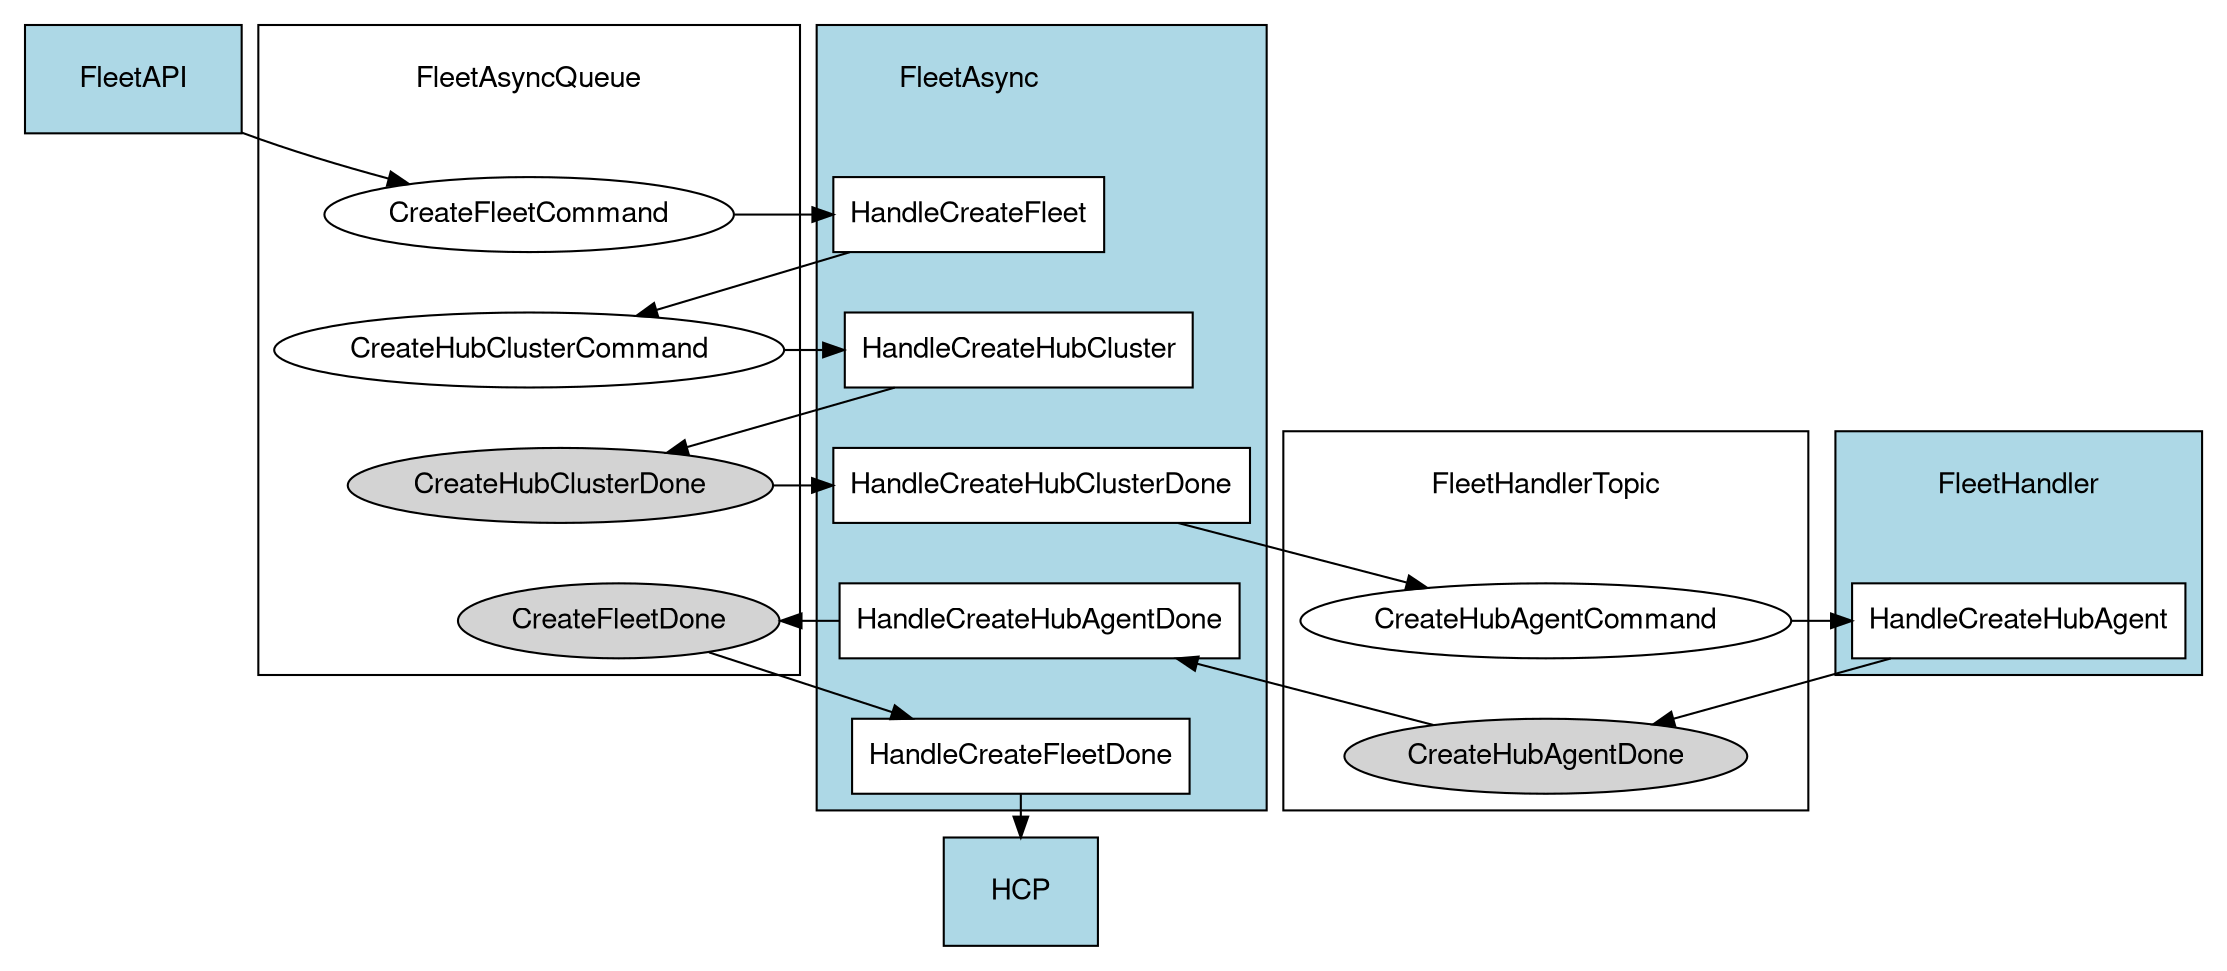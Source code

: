// This graph depicts the flow of CreateFleet.
digraph CreateFleet {
	fontname="Helvetica,Arial,sans-serif";
	node [fontname="Helvetica,Arial,sans-serif"];
	edge [fontname="Helvetica,Arial,sans-serif"];
    compound=true;
    nodesep="0.4 equally";
    ranksep="0.4 equally";

    // Components.
    node [color=lightblue];
    FleetAPI;
    FleetAsync;
    FleetHandler;
    HCP;

    // Queues.
    node [color=white];
    FleetAsyncQueue;
    FleetHandlerTopic;

    // Commands.
    node [shape=oval,style=filled,color=black,fillcolor=white];
    CreateFleetCommand;
    CreateHubClusterCommand;
    CreateHubAgentCommand;

    // Responses.
    node [shape=oval,style=filled,color=black,fillcolor=lightgrey];
    CreateFleetDone;
    CreateHubClusterDone;
    CreateHubAgentDone;

    // Handlers.
    node [shape=box,style=filled,color=black,fillcolor=white];
    HandleCreateFleet;
    HandleCreateFleetDone;
    HandleCreateHubCluster;
    HandleCreateHubClusterDone;
    HandleCreateHubAgent;
    HandleCreateHubAgentDone;

    subgraph cluster_FleetAPI {
        style=filled;
        fillcolor=lightblue;

        FleetAPI;
    }

    subgraph cluster_FleetAsyncQueue {
        // Order nodes.
        FleetAsyncQueue ->
        CreateFleetCommand ->
        CreateHubClusterCommand ->
        CreateHubClusterDone ->
        CreateFleetDone [style=invis];
 	}

	subgraph cluster_FleetAsync {
        style=filled;
        fillcolor=lightblue;

        // Order nodes.
        FleetAsync ->
        HandleCreateFleet ->
        HandleCreateHubCluster ->
        HandleCreateHubClusterDone ->
        HandleCreateHubAgentDone ->
        HandleCreateFleetDone [style=invis];
 	}

	subgraph cluster_FleetHandlerTopic {
        // Order the nodes.
        FleetHandlerTopic ->
        CreateHubAgentCommand ->
        CreateHubAgentDone [style=invis];
	}

	subgraph cluster_FleetHandler {
        style=filled;
        fillcolor=lightblue;

        // Order the nodes.
        FleetHandler ->
        HandleCreateHubAgent [style=invis];
	}

    subgraph cluster_HCP {
        style=filled;
        fillcolor=lightblue;

        HCP;
    }

	// FleetAPI.
	FleetAPI -> CreateFleetCommand [ltail=cluster_FleetAPI];

    // FleetAsync.
    CreateFleetCommand ->
	HandleCreateFleet -> CreateHubClusterCommand ->
	HandleCreateHubCluster -> CreateHubClusterDone ->
	HandleCreateHubClusterDone -> CreateHubAgentCommand;
    // Continued in FleetHandler.
    CreateHubAgentDone ->
	HandleCreateHubAgentDone -> CreateFleetDone ->
    HandleCreateFleetDone;
 	HandleCreateFleetDone -> HCP [lhead=cluster_HCP];

    // FleetHandler.
    CreateHubAgentCommand ->
    HandleCreateHubAgent -> CreateHubAgentDone;
}